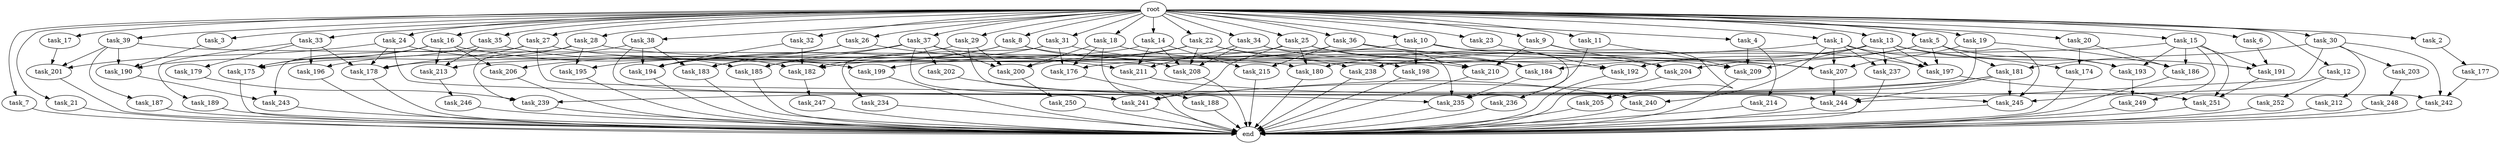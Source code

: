 digraph G {
  root [size="0.000000"];
  task_1 [size="10.240000"];
  task_2 [size="10.240000"];
  task_3 [size="10.240000"];
  task_4 [size="10.240000"];
  task_5 [size="10.240000"];
  task_6 [size="10.240000"];
  task_7 [size="10.240000"];
  task_8 [size="10.240000"];
  task_9 [size="10.240000"];
  task_10 [size="10.240000"];
  task_11 [size="10.240000"];
  task_12 [size="10.240000"];
  task_13 [size="10.240000"];
  task_14 [size="10.240000"];
  task_15 [size="10.240000"];
  task_16 [size="10.240000"];
  task_17 [size="10.240000"];
  task_18 [size="10.240000"];
  task_19 [size="10.240000"];
  task_20 [size="10.240000"];
  task_21 [size="10.240000"];
  task_22 [size="10.240000"];
  task_23 [size="10.240000"];
  task_24 [size="10.240000"];
  task_25 [size="10.240000"];
  task_26 [size="10.240000"];
  task_27 [size="10.240000"];
  task_28 [size="10.240000"];
  task_29 [size="10.240000"];
  task_30 [size="10.240000"];
  task_31 [size="10.240000"];
  task_32 [size="10.240000"];
  task_33 [size="10.240000"];
  task_34 [size="10.240000"];
  task_35 [size="10.240000"];
  task_36 [size="10.240000"];
  task_37 [size="10.240000"];
  task_38 [size="10.240000"];
  task_39 [size="10.240000"];
  task_174 [size="4552665333.760000"];
  task_175 [size="14774687498.240000"];
  task_176 [size="9448928051.200001"];
  task_177 [size="3092376453.120000"];
  task_178 [size="8332236554.240000"];
  task_179 [size="3092376453.120000"];
  task_180 [size="22505628631.040001"];
  task_181 [size="2491081031.680000"];
  task_182 [size="18038862643.200001"];
  task_183 [size="4638564679.680000"];
  task_184 [size="26285199851.520000"];
  task_185 [size="11510512353.280001"];
  task_186 [size="8761733283.840000"];
  task_187 [size="6957847019.520000"];
  task_188 [size="6957847019.520000"];
  task_189 [size="3092376453.120000"];
  task_190 [size="18640158064.639999"];
  task_191 [size="9277129359.360001"];
  task_192 [size="6700148981.760000"];
  task_193 [size="9448928051.200001"];
  task_194 [size="6098853560.320000"];
  task_195 [size="11682311045.120001"];
  task_196 [size="3865470566.400000"];
  task_197 [size="10823317585.920000"];
  task_198 [size="1717986918.400000"];
  task_199 [size="9964324126.719999"];
  task_200 [size="12541304504.320000"];
  task_201 [size="10823317585.920000"];
  task_202 [size="2147483648.000000"];
  task_203 [size="343597383.680000"];
  task_204 [size="6012954214.400001"];
  task_205 [size="773094113.280000"];
  task_206 [size="10737418240.000000"];
  task_207 [size="28346784153.600002"];
  task_208 [size="11682311045.120001"];
  task_209 [size="17867063951.360001"];
  task_210 [size="13829794693.120001"];
  task_211 [size="3521873182.720000"];
  task_212 [size="343597383.680000"];
  task_213 [size="20272245637.119999"];
  task_214 [size="8589934592.000000"];
  task_215 [size="9964324126.719999"];
  task_234 [size="2147483648.000000"];
  task_235 [size="16320875724.800001"];
  task_236 [size="1374389534.720000"];
  task_237 [size="7301444403.200000"];
  task_238 [size="2491081031.680000"];
  task_239 [size="7559142440.960000"];
  task_240 [size="11166914969.600000"];
  task_241 [size="12884901888.000000"];
  task_242 [size="3779571220.480000"];
  task_243 [size="6184752906.240000"];
  task_244 [size="13400297963.520000"];
  task_245 [size="7816840478.720000"];
  task_246 [size="773094113.280000"];
  task_247 [size="5497558138.880000"];
  task_248 [size="2147483648.000000"];
  task_249 [size="8933531975.680000"];
  task_250 [size="2147483648.000000"];
  task_251 [size="6184752906.240000"];
  task_252 [size="2147483648.000000"];
  end [size="0.000000"];

  root -> task_1 [size="1.000000"];
  root -> task_2 [size="1.000000"];
  root -> task_3 [size="1.000000"];
  root -> task_4 [size="1.000000"];
  root -> task_5 [size="1.000000"];
  root -> task_6 [size="1.000000"];
  root -> task_7 [size="1.000000"];
  root -> task_8 [size="1.000000"];
  root -> task_9 [size="1.000000"];
  root -> task_10 [size="1.000000"];
  root -> task_11 [size="1.000000"];
  root -> task_12 [size="1.000000"];
  root -> task_13 [size="1.000000"];
  root -> task_14 [size="1.000000"];
  root -> task_15 [size="1.000000"];
  root -> task_16 [size="1.000000"];
  root -> task_17 [size="1.000000"];
  root -> task_18 [size="1.000000"];
  root -> task_19 [size="1.000000"];
  root -> task_20 [size="1.000000"];
  root -> task_21 [size="1.000000"];
  root -> task_22 [size="1.000000"];
  root -> task_23 [size="1.000000"];
  root -> task_24 [size="1.000000"];
  root -> task_25 [size="1.000000"];
  root -> task_26 [size="1.000000"];
  root -> task_27 [size="1.000000"];
  root -> task_28 [size="1.000000"];
  root -> task_29 [size="1.000000"];
  root -> task_30 [size="1.000000"];
  root -> task_31 [size="1.000000"];
  root -> task_32 [size="1.000000"];
  root -> task_33 [size="1.000000"];
  root -> task_34 [size="1.000000"];
  root -> task_35 [size="1.000000"];
  root -> task_36 [size="1.000000"];
  root -> task_37 [size="1.000000"];
  root -> task_38 [size="1.000000"];
  root -> task_39 [size="1.000000"];
  task_1 -> task_180 [size="679477248.000000"];
  task_1 -> task_193 [size="679477248.000000"];
  task_1 -> task_197 [size="679477248.000000"];
  task_1 -> task_207 [size="679477248.000000"];
  task_1 -> task_237 [size="679477248.000000"];
  task_1 -> task_240 [size="679477248.000000"];
  task_2 -> task_177 [size="301989888.000000"];
  task_3 -> task_190 [size="301989888.000000"];
  task_4 -> task_209 [size="838860800.000000"];
  task_4 -> task_214 [size="838860800.000000"];
  task_5 -> task_181 [size="209715200.000000"];
  task_5 -> task_184 [size="209715200.000000"];
  task_5 -> task_193 [size="209715200.000000"];
  task_5 -> task_197 [size="209715200.000000"];
  task_5 -> task_204 [size="209715200.000000"];
  task_5 -> task_245 [size="209715200.000000"];
  task_6 -> task_191 [size="838860800.000000"];
  task_7 -> end [size="1.000000"];
  task_8 -> task_185 [size="838860800.000000"];
  task_8 -> task_195 [size="838860800.000000"];
  task_8 -> task_207 [size="838860800.000000"];
  task_8 -> task_208 [size="838860800.000000"];
  task_9 -> task_204 [size="75497472.000000"];
  task_9 -> task_205 [size="75497472.000000"];
  task_9 -> task_210 [size="75497472.000000"];
  task_10 -> task_197 [size="134217728.000000"];
  task_10 -> task_198 [size="134217728.000000"];
  task_10 -> task_199 [size="134217728.000000"];
  task_10 -> task_236 [size="134217728.000000"];
  task_11 -> task_209 [size="838860800.000000"];
  task_11 -> task_235 [size="838860800.000000"];
  task_12 -> task_245 [size="209715200.000000"];
  task_12 -> task_252 [size="209715200.000000"];
  task_13 -> task_174 [size="33554432.000000"];
  task_13 -> task_191 [size="33554432.000000"];
  task_13 -> task_192 [size="33554432.000000"];
  task_13 -> task_197 [size="33554432.000000"];
  task_13 -> task_209 [size="33554432.000000"];
  task_13 -> task_237 [size="33554432.000000"];
  task_13 -> task_238 [size="33554432.000000"];
  task_14 -> task_178 [size="134217728.000000"];
  task_14 -> task_208 [size="134217728.000000"];
  task_14 -> task_211 [size="134217728.000000"];
  task_14 -> task_215 [size="134217728.000000"];
  task_15 -> task_176 [size="33554432.000000"];
  task_15 -> task_186 [size="33554432.000000"];
  task_15 -> task_191 [size="33554432.000000"];
  task_15 -> task_193 [size="33554432.000000"];
  task_15 -> task_249 [size="33554432.000000"];
  task_15 -> task_251 [size="33554432.000000"];
  task_16 -> task_175 [size="838860800.000000"];
  task_16 -> task_190 [size="838860800.000000"];
  task_16 -> task_199 [size="838860800.000000"];
  task_16 -> task_206 [size="838860800.000000"];
  task_16 -> task_213 [size="838860800.000000"];
  task_17 -> task_201 [size="301989888.000000"];
  task_18 -> task_176 [size="679477248.000000"];
  task_18 -> task_184 [size="679477248.000000"];
  task_18 -> task_188 [size="679477248.000000"];
  task_18 -> task_200 [size="679477248.000000"];
  task_19 -> task_186 [size="411041792.000000"];
  task_19 -> task_207 [size="411041792.000000"];
  task_19 -> task_235 [size="411041792.000000"];
  task_20 -> task_174 [size="411041792.000000"];
  task_20 -> task_186 [size="411041792.000000"];
  task_21 -> end [size="1.000000"];
  task_22 -> task_194 [size="33554432.000000"];
  task_22 -> task_198 [size="33554432.000000"];
  task_22 -> task_200 [size="33554432.000000"];
  task_22 -> task_208 [size="33554432.000000"];
  task_22 -> task_209 [size="33554432.000000"];
  task_23 -> task_192 [size="411041792.000000"];
  task_24 -> task_178 [size="75497472.000000"];
  task_24 -> task_185 [size="75497472.000000"];
  task_24 -> task_201 [size="75497472.000000"];
  task_24 -> task_235 [size="75497472.000000"];
  task_25 -> task_180 [size="838860800.000000"];
  task_25 -> task_184 [size="838860800.000000"];
  task_25 -> task_210 [size="838860800.000000"];
  task_25 -> task_213 [size="838860800.000000"];
  task_25 -> task_241 [size="838860800.000000"];
  task_26 -> task_183 [size="75497472.000000"];
  task_26 -> task_194 [size="75497472.000000"];
  task_26 -> task_211 [size="75497472.000000"];
  task_27 -> task_178 [size="301989888.000000"];
  task_27 -> task_210 [size="301989888.000000"];
  task_27 -> task_242 [size="301989888.000000"];
  task_27 -> task_243 [size="301989888.000000"];
  task_28 -> task_175 [size="301989888.000000"];
  task_28 -> task_195 [size="301989888.000000"];
  task_28 -> task_204 [size="301989888.000000"];
  task_28 -> task_239 [size="301989888.000000"];
  task_29 -> task_183 [size="301989888.000000"];
  task_29 -> task_200 [size="301989888.000000"];
  task_29 -> task_244 [size="301989888.000000"];
  task_30 -> task_181 [size="33554432.000000"];
  task_30 -> task_203 [size="33554432.000000"];
  task_30 -> task_212 [size="33554432.000000"];
  task_30 -> task_242 [size="33554432.000000"];
  task_30 -> task_244 [size="33554432.000000"];
  task_31 -> task_176 [size="209715200.000000"];
  task_31 -> task_182 [size="209715200.000000"];
  task_31 -> task_234 [size="209715200.000000"];
  task_31 -> task_238 [size="209715200.000000"];
  task_32 -> task_182 [size="411041792.000000"];
  task_32 -> task_194 [size="411041792.000000"];
  task_33 -> task_178 [size="301989888.000000"];
  task_33 -> task_179 [size="301989888.000000"];
  task_33 -> task_189 [size="301989888.000000"];
  task_33 -> task_196 [size="301989888.000000"];
  task_34 -> task_208 [size="134217728.000000"];
  task_34 -> task_210 [size="134217728.000000"];
  task_34 -> task_211 [size="134217728.000000"];
  task_34 -> task_235 [size="134217728.000000"];
  task_35 -> task_175 [size="301989888.000000"];
  task_35 -> task_182 [size="301989888.000000"];
  task_35 -> task_213 [size="301989888.000000"];
  task_36 -> task_182 [size="838860800.000000"];
  task_36 -> task_184 [size="838860800.000000"];
  task_36 -> task_207 [size="838860800.000000"];
  task_36 -> task_215 [size="838860800.000000"];
  task_37 -> task_185 [size="209715200.000000"];
  task_37 -> task_192 [size="209715200.000000"];
  task_37 -> task_200 [size="209715200.000000"];
  task_37 -> task_202 [size="209715200.000000"];
  task_37 -> task_206 [size="209715200.000000"];
  task_37 -> task_241 [size="209715200.000000"];
  task_38 -> task_183 [size="75497472.000000"];
  task_38 -> task_194 [size="75497472.000000"];
  task_38 -> task_196 [size="75497472.000000"];
  task_38 -> task_241 [size="75497472.000000"];
  task_39 -> task_180 [size="679477248.000000"];
  task_39 -> task_187 [size="679477248.000000"];
  task_39 -> task_190 [size="679477248.000000"];
  task_39 -> task_201 [size="679477248.000000"];
  task_174 -> end [size="1.000000"];
  task_175 -> end [size="1.000000"];
  task_176 -> end [size="1.000000"];
  task_177 -> task_242 [size="33554432.000000"];
  task_178 -> end [size="1.000000"];
  task_179 -> task_239 [size="301989888.000000"];
  task_180 -> end [size="1.000000"];
  task_181 -> task_239 [size="134217728.000000"];
  task_181 -> task_241 [size="134217728.000000"];
  task_181 -> task_244 [size="134217728.000000"];
  task_181 -> task_245 [size="134217728.000000"];
  task_182 -> task_247 [size="536870912.000000"];
  task_183 -> end [size="1.000000"];
  task_184 -> task_235 [size="134217728.000000"];
  task_185 -> end [size="1.000000"];
  task_186 -> end [size="1.000000"];
  task_187 -> end [size="1.000000"];
  task_188 -> end [size="1.000000"];
  task_189 -> end [size="1.000000"];
  task_190 -> task_243 [size="301989888.000000"];
  task_191 -> task_251 [size="33554432.000000"];
  task_192 -> end [size="1.000000"];
  task_193 -> task_249 [size="838860800.000000"];
  task_194 -> end [size="1.000000"];
  task_195 -> end [size="1.000000"];
  task_196 -> end [size="1.000000"];
  task_197 -> task_251 [size="536870912.000000"];
  task_198 -> end [size="1.000000"];
  task_199 -> end [size="1.000000"];
  task_200 -> task_250 [size="209715200.000000"];
  task_201 -> end [size="1.000000"];
  task_202 -> task_240 [size="411041792.000000"];
  task_203 -> task_248 [size="209715200.000000"];
  task_204 -> end [size="1.000000"];
  task_205 -> end [size="1.000000"];
  task_206 -> end [size="1.000000"];
  task_207 -> task_244 [size="838860800.000000"];
  task_208 -> end [size="1.000000"];
  task_209 -> end [size="1.000000"];
  task_210 -> end [size="1.000000"];
  task_211 -> task_245 [size="209715200.000000"];
  task_212 -> end [size="1.000000"];
  task_213 -> task_246 [size="75497472.000000"];
  task_214 -> end [size="1.000000"];
  task_215 -> end [size="1.000000"];
  task_234 -> end [size="1.000000"];
  task_235 -> end [size="1.000000"];
  task_236 -> end [size="1.000000"];
  task_237 -> end [size="1.000000"];
  task_238 -> end [size="1.000000"];
  task_239 -> end [size="1.000000"];
  task_240 -> end [size="1.000000"];
  task_241 -> end [size="1.000000"];
  task_242 -> end [size="1.000000"];
  task_243 -> end [size="1.000000"];
  task_244 -> end [size="1.000000"];
  task_245 -> end [size="1.000000"];
  task_246 -> end [size="1.000000"];
  task_247 -> end [size="1.000000"];
  task_248 -> end [size="1.000000"];
  task_249 -> end [size="1.000000"];
  task_250 -> end [size="1.000000"];
  task_251 -> end [size="1.000000"];
  task_252 -> end [size="1.000000"];
}
